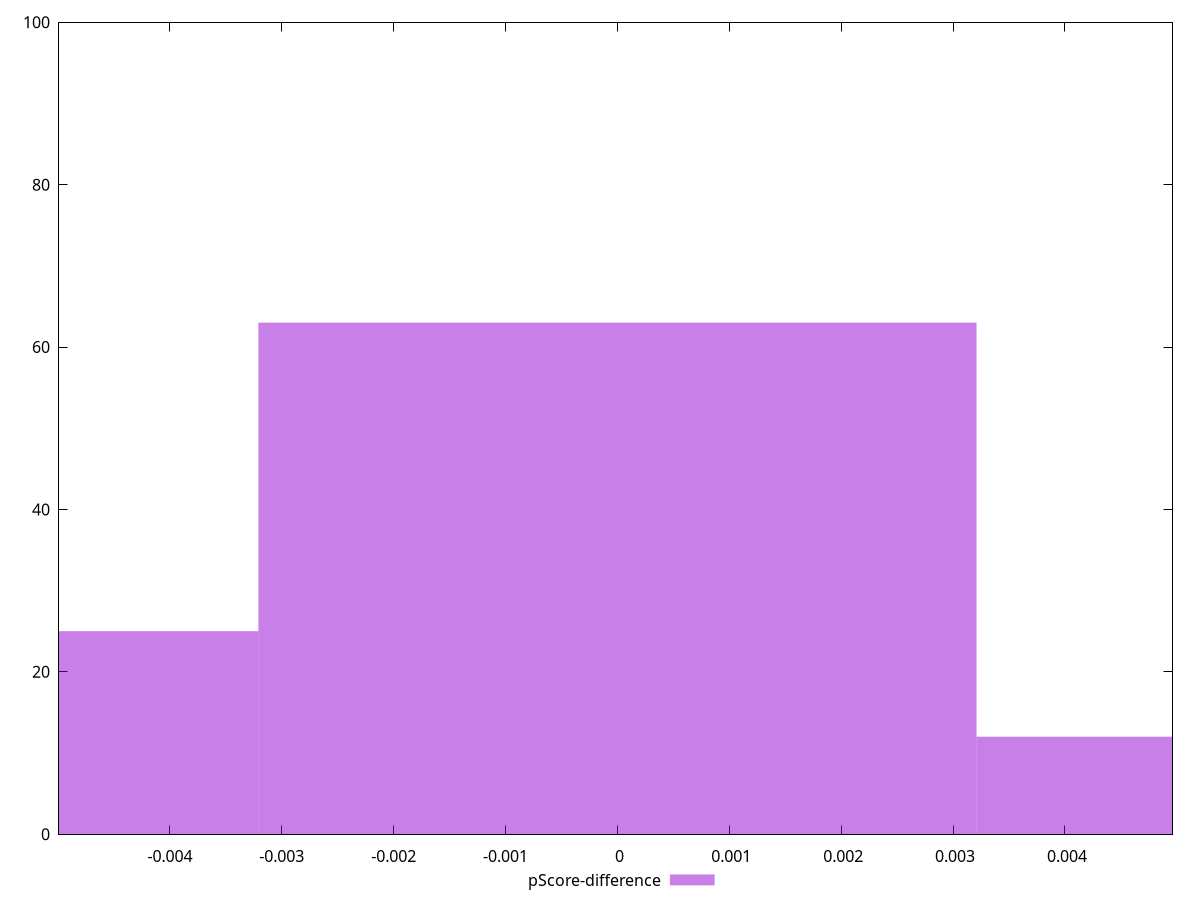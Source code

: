 reset

$pScoreDifference <<EOF
0 63
-0.006418780180997328 25
0.006418780180997328 12
EOF

set key outside below
set boxwidth 0.006418780180997328
set xrange [-0.004991536234613458:0.004961122485860114]
set yrange [0:100]
set trange [0:100]
set style fill transparent solid 0.5 noborder
set terminal svg size 640, 490 enhanced background rgb 'white'
set output "report_00025_2021-02-22T21:38:55.199Z/max-potential-fid/samples/pages+cached+noadtech/pScore-difference/histogram.svg"

plot $pScoreDifference title "pScore-difference" with boxes

reset
